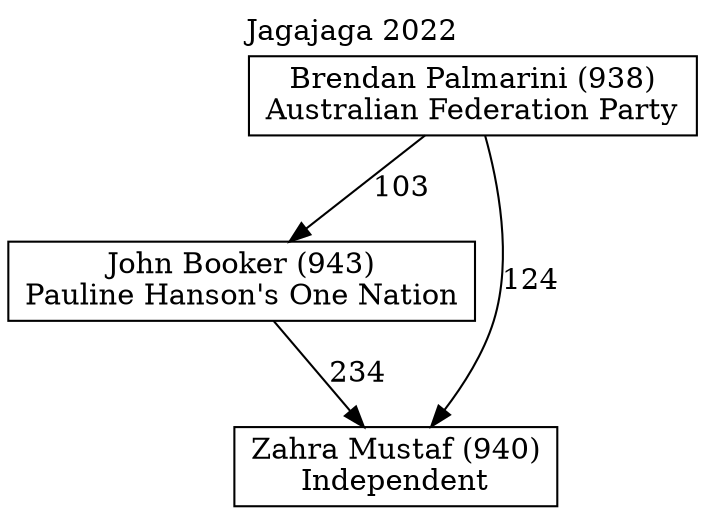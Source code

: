 // House preference flow
digraph "Zahra Mustaf (940)_Jagajaga_2022" {
	graph [label="Jagajaga 2022" labelloc=t mclimit=10]
	node [shape=box]
	"Brendan Palmarini (938)" [label="Brendan Palmarini (938)
Australian Federation Party"]
	"John Booker (943)" [label="John Booker (943)
Pauline Hanson's One Nation"]
	"Zahra Mustaf (940)" [label="Zahra Mustaf (940)
Independent"]
	"Brendan Palmarini (938)" -> "John Booker (943)" [label=103]
	"Brendan Palmarini (938)" -> "Zahra Mustaf (940)" [label=124]
	"John Booker (943)" -> "Zahra Mustaf (940)" [label=234]
}
